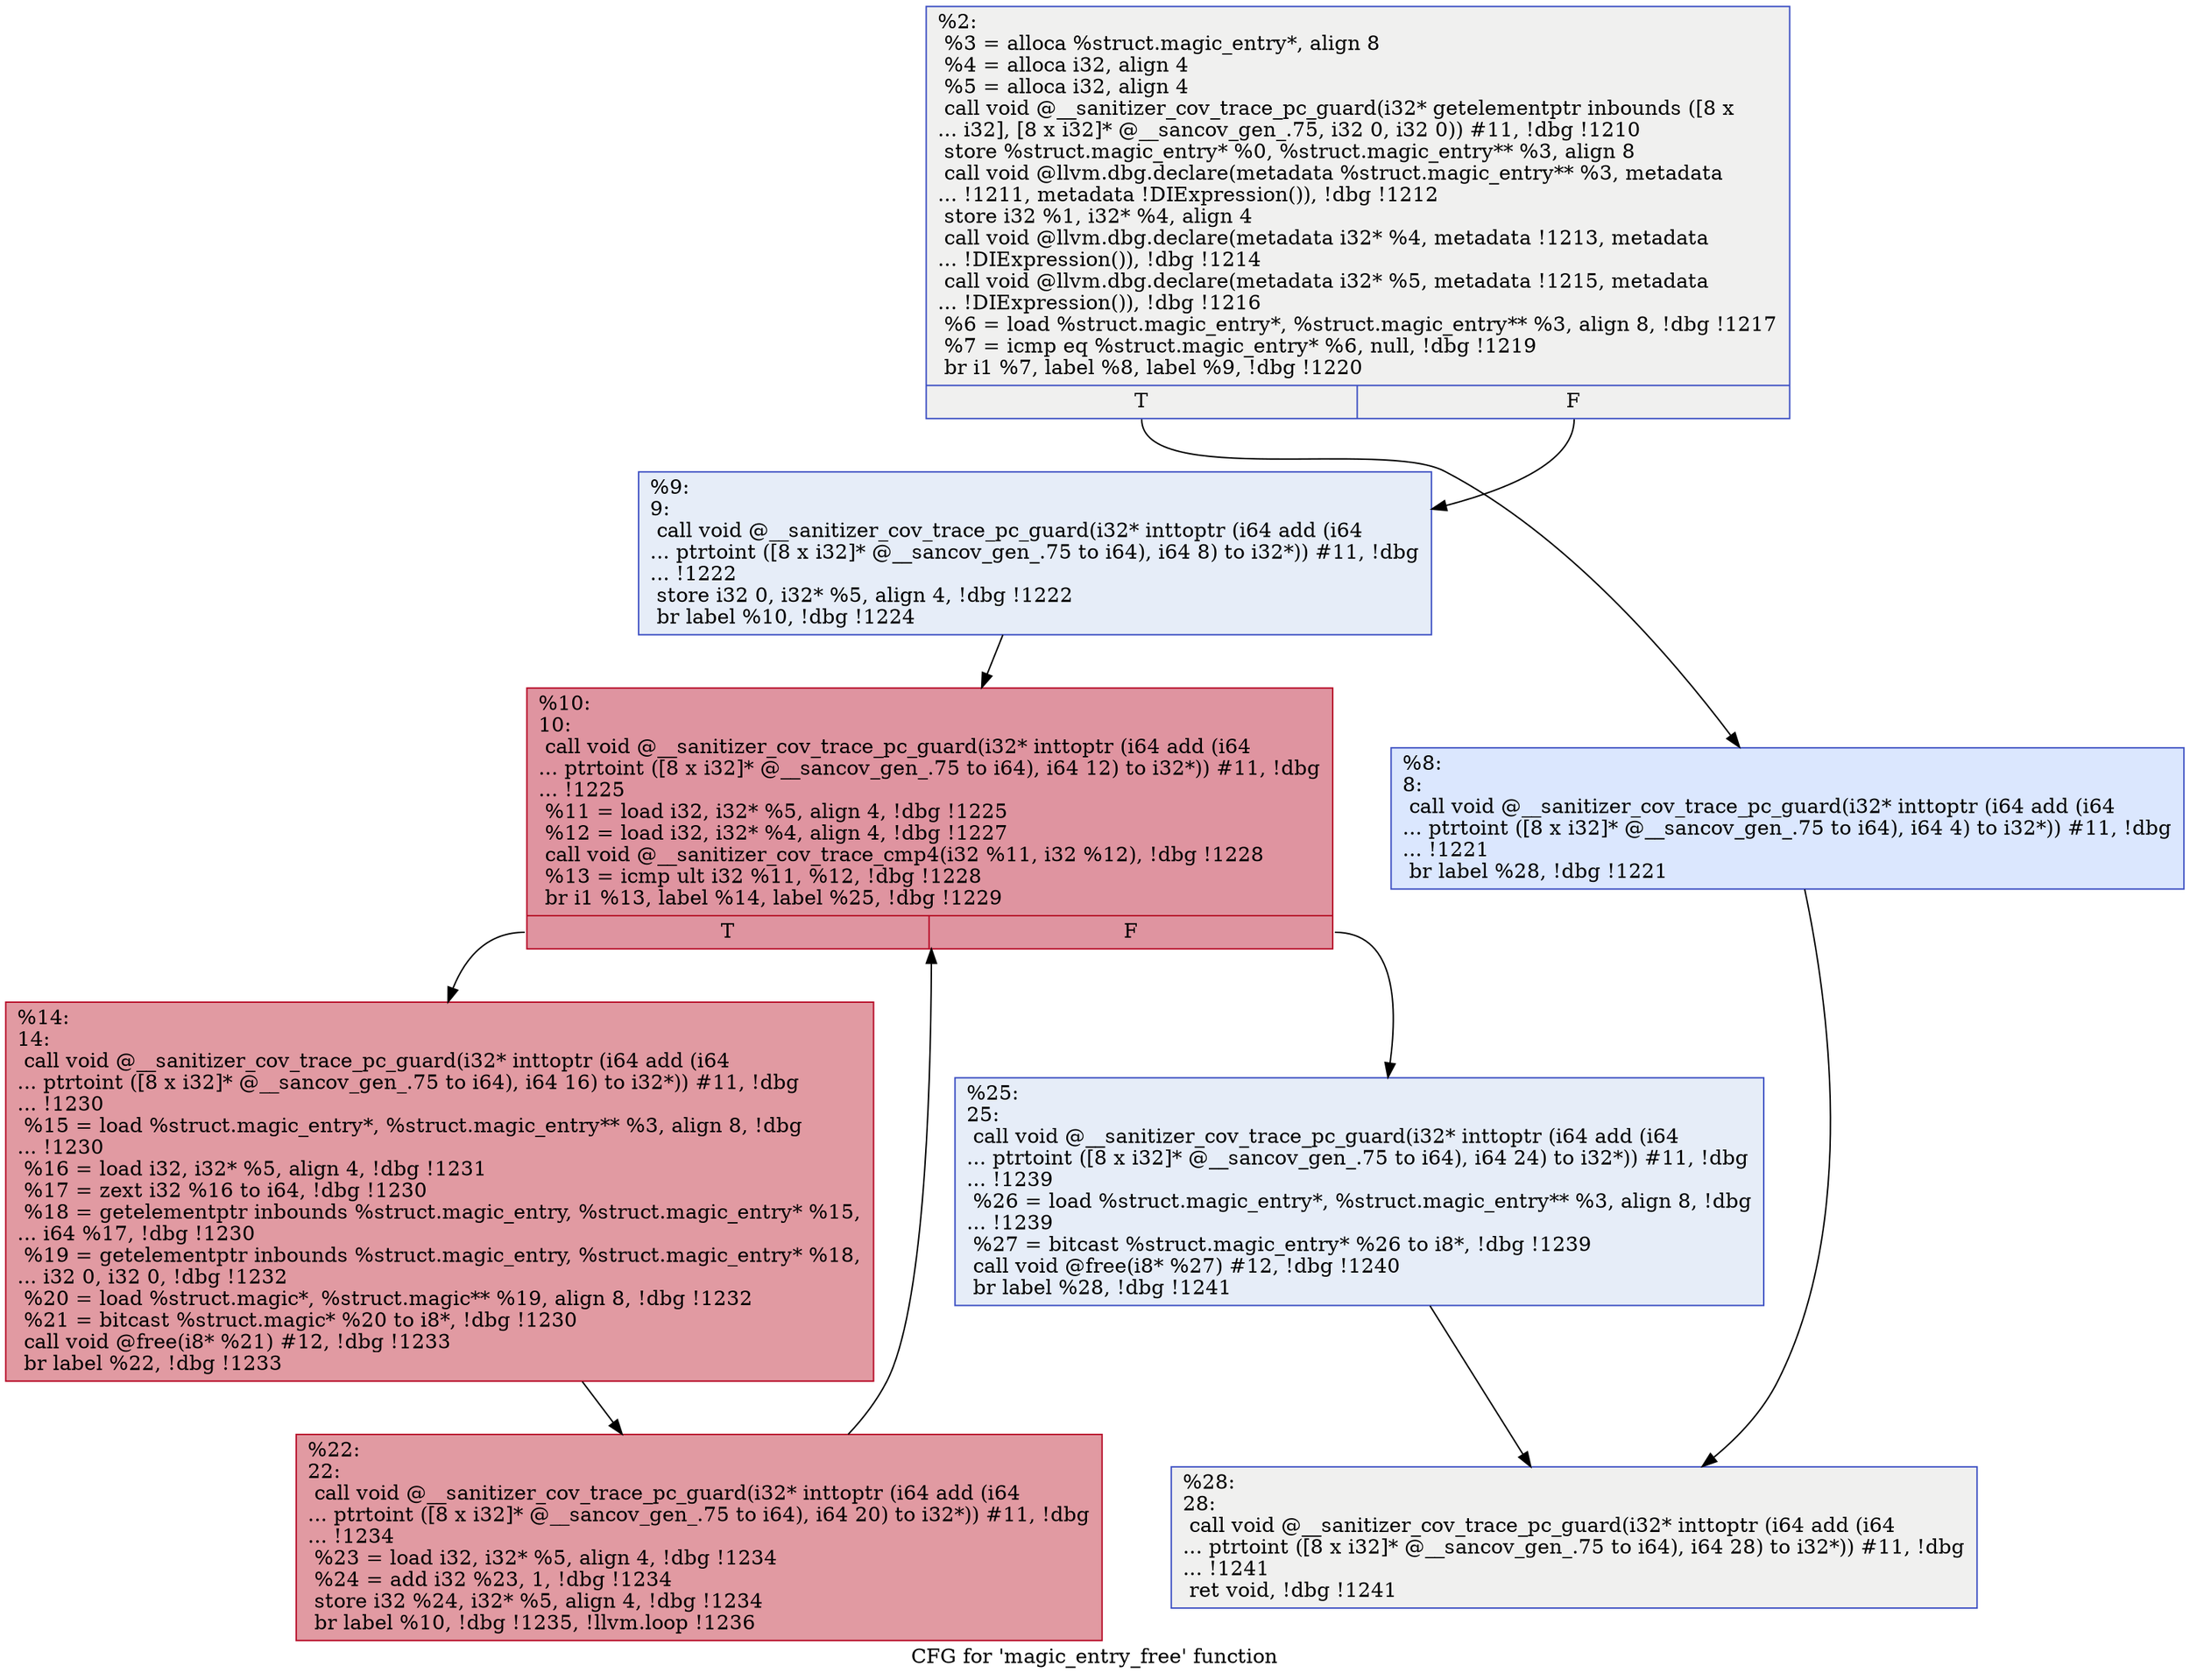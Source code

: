 digraph "CFG for 'magic_entry_free' function" {
	label="CFG for 'magic_entry_free' function";

	Node0x559c5c938e10 [shape=record,color="#3d50c3ff", style=filled, fillcolor="#dedcdb70",label="{%2:\l  %3 = alloca %struct.magic_entry*, align 8\l  %4 = alloca i32, align 4\l  %5 = alloca i32, align 4\l  call void @__sanitizer_cov_trace_pc_guard(i32* getelementptr inbounds ([8 x\l... i32], [8 x i32]* @__sancov_gen_.75, i32 0, i32 0)) #11, !dbg !1210\l  store %struct.magic_entry* %0, %struct.magic_entry** %3, align 8\l  call void @llvm.dbg.declare(metadata %struct.magic_entry** %3, metadata\l... !1211, metadata !DIExpression()), !dbg !1212\l  store i32 %1, i32* %4, align 4\l  call void @llvm.dbg.declare(metadata i32* %4, metadata !1213, metadata\l... !DIExpression()), !dbg !1214\l  call void @llvm.dbg.declare(metadata i32* %5, metadata !1215, metadata\l... !DIExpression()), !dbg !1216\l  %6 = load %struct.magic_entry*, %struct.magic_entry** %3, align 8, !dbg !1217\l  %7 = icmp eq %struct.magic_entry* %6, null, !dbg !1219\l  br i1 %7, label %8, label %9, !dbg !1220\l|{<s0>T|<s1>F}}"];
	Node0x559c5c938e10:s0 -> Node0x559c5c938e60;
	Node0x559c5c938e10:s1 -> Node0x559c5c938eb0;
	Node0x559c5c938e60 [shape=record,color="#3d50c3ff", style=filled, fillcolor="#aec9fc70",label="{%8:\l8:                                                \l  call void @__sanitizer_cov_trace_pc_guard(i32* inttoptr (i64 add (i64\l... ptrtoint ([8 x i32]* @__sancov_gen_.75 to i64), i64 4) to i32*)) #11, !dbg\l... !1221\l  br label %28, !dbg !1221\l}"];
	Node0x559c5c938e60 -> Node0x559c5c939040;
	Node0x559c5c938eb0 [shape=record,color="#3d50c3ff", style=filled, fillcolor="#c7d7f070",label="{%9:\l9:                                                \l  call void @__sanitizer_cov_trace_pc_guard(i32* inttoptr (i64 add (i64\l... ptrtoint ([8 x i32]* @__sancov_gen_.75 to i64), i64 8) to i32*)) #11, !dbg\l... !1222\l  store i32 0, i32* %5, align 4, !dbg !1222\l  br label %10, !dbg !1224\l}"];
	Node0x559c5c938eb0 -> Node0x559c5c938f00;
	Node0x559c5c938f00 [shape=record,color="#b70d28ff", style=filled, fillcolor="#b70d2870",label="{%10:\l10:                                               \l  call void @__sanitizer_cov_trace_pc_guard(i32* inttoptr (i64 add (i64\l... ptrtoint ([8 x i32]* @__sancov_gen_.75 to i64), i64 12) to i32*)) #11, !dbg\l... !1225\l  %11 = load i32, i32* %5, align 4, !dbg !1225\l  %12 = load i32, i32* %4, align 4, !dbg !1227\l  call void @__sanitizer_cov_trace_cmp4(i32 %11, i32 %12), !dbg !1228\l  %13 = icmp ult i32 %11, %12, !dbg !1228\l  br i1 %13, label %14, label %25, !dbg !1229\l|{<s0>T|<s1>F}}"];
	Node0x559c5c938f00:s0 -> Node0x559c5c938f50;
	Node0x559c5c938f00:s1 -> Node0x559c5c938ff0;
	Node0x559c5c938f50 [shape=record,color="#b70d28ff", style=filled, fillcolor="#bb1b2c70",label="{%14:\l14:                                               \l  call void @__sanitizer_cov_trace_pc_guard(i32* inttoptr (i64 add (i64\l... ptrtoint ([8 x i32]* @__sancov_gen_.75 to i64), i64 16) to i32*)) #11, !dbg\l... !1230\l  %15 = load %struct.magic_entry*, %struct.magic_entry** %3, align 8, !dbg\l... !1230\l  %16 = load i32, i32* %5, align 4, !dbg !1231\l  %17 = zext i32 %16 to i64, !dbg !1230\l  %18 = getelementptr inbounds %struct.magic_entry, %struct.magic_entry* %15,\l... i64 %17, !dbg !1230\l  %19 = getelementptr inbounds %struct.magic_entry, %struct.magic_entry* %18,\l... i32 0, i32 0, !dbg !1232\l  %20 = load %struct.magic*, %struct.magic** %19, align 8, !dbg !1232\l  %21 = bitcast %struct.magic* %20 to i8*, !dbg !1230\l  call void @free(i8* %21) #12, !dbg !1233\l  br label %22, !dbg !1233\l}"];
	Node0x559c5c938f50 -> Node0x559c5c938fa0;
	Node0x559c5c938fa0 [shape=record,color="#b70d28ff", style=filled, fillcolor="#bb1b2c70",label="{%22:\l22:                                               \l  call void @__sanitizer_cov_trace_pc_guard(i32* inttoptr (i64 add (i64\l... ptrtoint ([8 x i32]* @__sancov_gen_.75 to i64), i64 20) to i32*)) #11, !dbg\l... !1234\l  %23 = load i32, i32* %5, align 4, !dbg !1234\l  %24 = add i32 %23, 1, !dbg !1234\l  store i32 %24, i32* %5, align 4, !dbg !1234\l  br label %10, !dbg !1235, !llvm.loop !1236\l}"];
	Node0x559c5c938fa0 -> Node0x559c5c938f00;
	Node0x559c5c938ff0 [shape=record,color="#3d50c3ff", style=filled, fillcolor="#c7d7f070",label="{%25:\l25:                                               \l  call void @__sanitizer_cov_trace_pc_guard(i32* inttoptr (i64 add (i64\l... ptrtoint ([8 x i32]* @__sancov_gen_.75 to i64), i64 24) to i32*)) #11, !dbg\l... !1239\l  %26 = load %struct.magic_entry*, %struct.magic_entry** %3, align 8, !dbg\l... !1239\l  %27 = bitcast %struct.magic_entry* %26 to i8*, !dbg !1239\l  call void @free(i8* %27) #12, !dbg !1240\l  br label %28, !dbg !1241\l}"];
	Node0x559c5c938ff0 -> Node0x559c5c939040;
	Node0x559c5c939040 [shape=record,color="#3d50c3ff", style=filled, fillcolor="#dedcdb70",label="{%28:\l28:                                               \l  call void @__sanitizer_cov_trace_pc_guard(i32* inttoptr (i64 add (i64\l... ptrtoint ([8 x i32]* @__sancov_gen_.75 to i64), i64 28) to i32*)) #11, !dbg\l... !1241\l  ret void, !dbg !1241\l}"];
}
